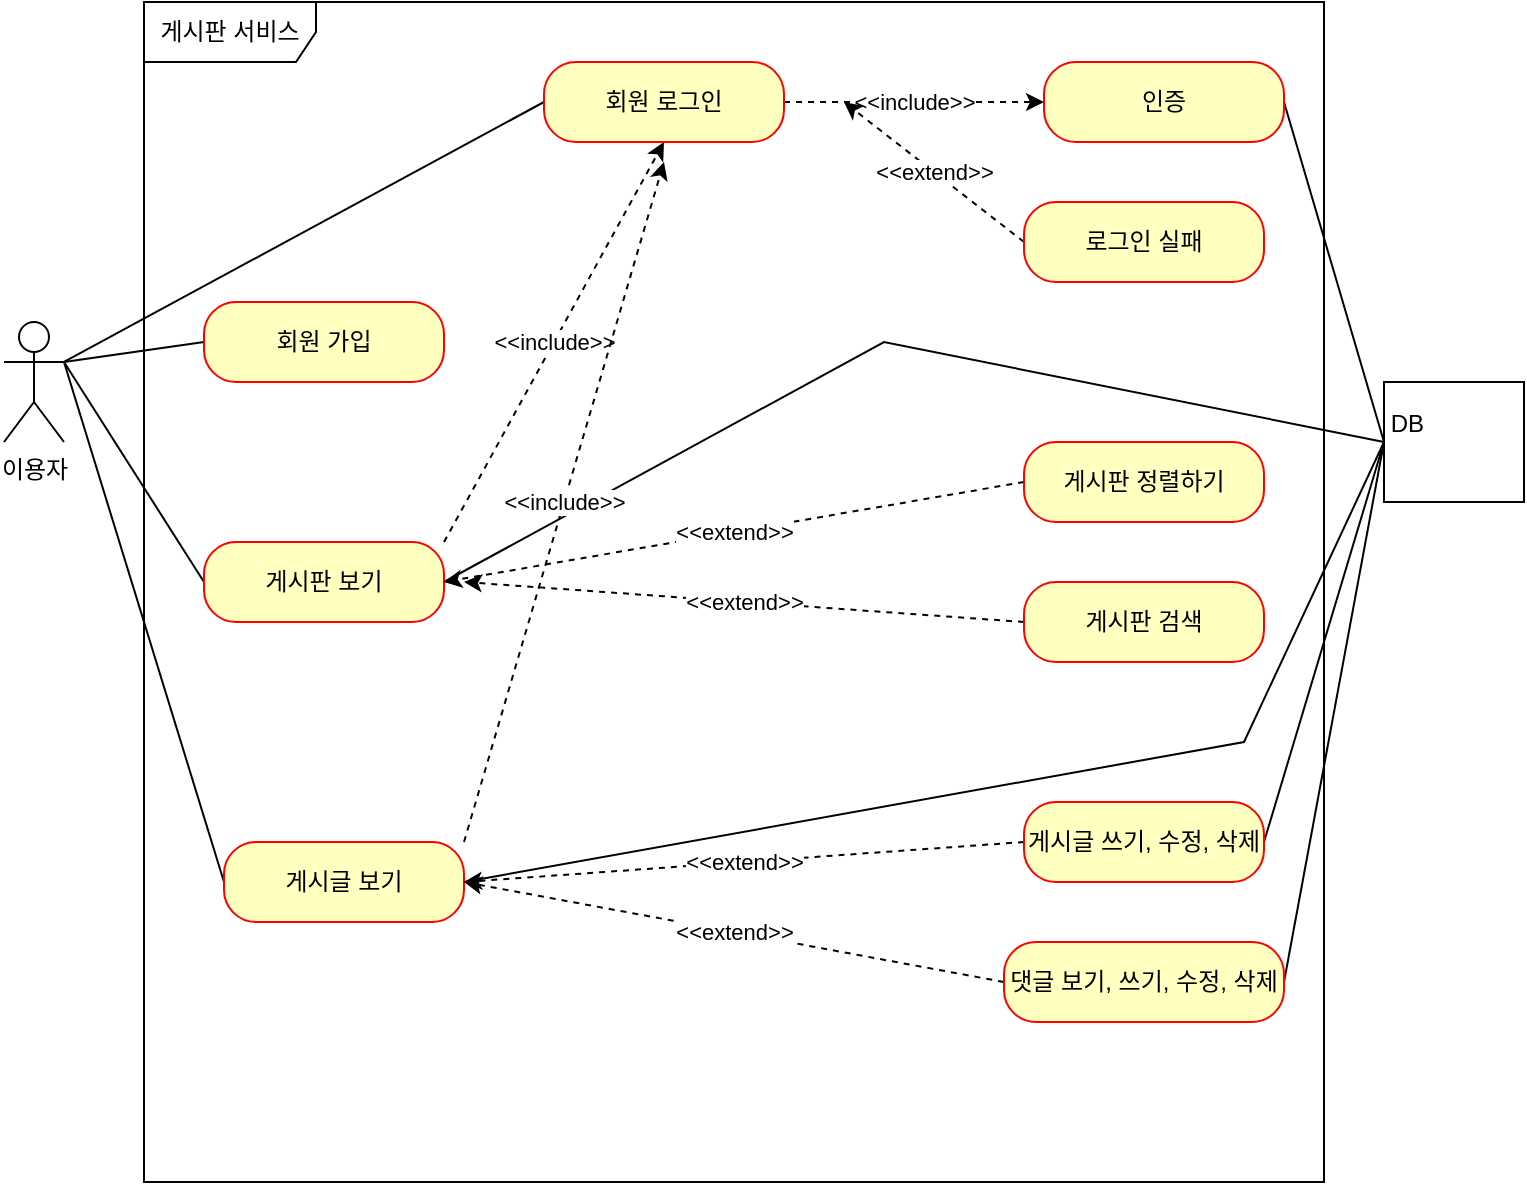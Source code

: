 <mxfile version="20.2.3" type="github">
  <diagram id="Bz5ATsaenuPODiu2Aiwq" name="페이지-1">
    <mxGraphModel dx="946" dy="589" grid="1" gridSize="10" guides="1" tooltips="1" connect="1" arrows="1" fold="1" page="1" pageScale="1" pageWidth="827" pageHeight="1169" math="0" shadow="0">
      <root>
        <mxCell id="0" />
        <mxCell id="1" parent="0" />
        <mxCell id="K9cWArxIHYqjQkeE0rk5-1" value="이용자" style="shape=umlActor;verticalLabelPosition=bottom;verticalAlign=top;html=1;" parent="1" vertex="1">
          <mxGeometry x="30" y="180" width="30" height="60" as="geometry" />
        </mxCell>
        <mxCell id="K9cWArxIHYqjQkeE0rk5-2" value="게시판 서비스" style="shape=umlFrame;whiteSpace=wrap;html=1;width=86;height=30;" parent="1" vertex="1">
          <mxGeometry x="100" y="20" width="590" height="590" as="geometry" />
        </mxCell>
        <mxCell id="K9cWArxIHYqjQkeE0rk5-14" style="rounded=0;orthogonalLoop=1;jettySize=auto;html=1;exitX=0;exitY=0.5;exitDx=0;exitDy=0;entryX=1;entryY=0.333;entryDx=0;entryDy=0;entryPerimeter=0;endArrow=none;endFill=0;" parent="1" source="K9cWArxIHYqjQkeE0rk5-3" target="K9cWArxIHYqjQkeE0rk5-1" edge="1">
          <mxGeometry relative="1" as="geometry" />
        </mxCell>
        <mxCell id="K9cWArxIHYqjQkeE0rk5-3" value="회원 가입" style="rounded=1;whiteSpace=wrap;html=1;arcSize=40;fontColor=#000000;fillColor=#ffffc0;strokeColor=#ff0000;" parent="1" vertex="1">
          <mxGeometry x="130" y="170" width="120" height="40" as="geometry" />
        </mxCell>
        <mxCell id="K9cWArxIHYqjQkeE0rk5-17" style="edgeStyle=none;rounded=0;orthogonalLoop=1;jettySize=auto;html=1;exitX=0;exitY=0.5;exitDx=0;exitDy=0;endArrow=none;endFill=0;" parent="1" source="K9cWArxIHYqjQkeE0rk5-5" edge="1">
          <mxGeometry relative="1" as="geometry">
            <mxPoint x="60" y="200" as="targetPoint" />
          </mxGeometry>
        </mxCell>
        <mxCell id="K9cWArxIHYqjQkeE0rk5-22" value="&amp;lt;&amp;lt;include&amp;gt;&amp;gt;" style="edgeStyle=none;rounded=0;orthogonalLoop=1;jettySize=auto;html=1;exitX=1;exitY=0;exitDx=0;exitDy=0;entryX=0.5;entryY=1;entryDx=0;entryDy=0;dashed=1;endArrow=classic;endFill=1;" parent="1" source="K9cWArxIHYqjQkeE0rk5-5" target="K9cWArxIHYqjQkeE0rk5-7" edge="1">
          <mxGeometry relative="1" as="geometry" />
        </mxCell>
        <mxCell id="wVTX9UoR9pUi7eftC_m_-5" style="edgeStyle=none;rounded=0;orthogonalLoop=1;jettySize=auto;html=1;exitX=1;exitY=0.5;exitDx=0;exitDy=0;endArrow=none;endFill=0;" edge="1" parent="1" source="K9cWArxIHYqjQkeE0rk5-5">
          <mxGeometry relative="1" as="geometry">
            <mxPoint x="720" y="240" as="targetPoint" />
            <Array as="points">
              <mxPoint x="470" y="190" />
            </Array>
          </mxGeometry>
        </mxCell>
        <mxCell id="K9cWArxIHYqjQkeE0rk5-5" value="게시판 보기" style="rounded=1;whiteSpace=wrap;html=1;arcSize=40;fontColor=#000000;fillColor=#ffffc0;strokeColor=#ff0000;" parent="1" vertex="1">
          <mxGeometry x="130" y="290" width="120" height="40" as="geometry" />
        </mxCell>
        <mxCell id="K9cWArxIHYqjQkeE0rk5-18" style="edgeStyle=none;rounded=0;orthogonalLoop=1;jettySize=auto;html=1;exitX=0;exitY=0.5;exitDx=0;exitDy=0;endArrow=none;endFill=0;" parent="1" source="K9cWArxIHYqjQkeE0rk5-6" edge="1">
          <mxGeometry relative="1" as="geometry">
            <mxPoint x="60" y="200" as="targetPoint" />
          </mxGeometry>
        </mxCell>
        <mxCell id="K9cWArxIHYqjQkeE0rk5-23" value="&amp;lt;&amp;lt;include&amp;gt;&amp;gt;" style="edgeStyle=none;rounded=0;orthogonalLoop=1;jettySize=auto;html=1;exitX=1;exitY=0;exitDx=0;exitDy=0;dashed=1;endArrow=classic;endFill=1;" parent="1" source="K9cWArxIHYqjQkeE0rk5-6" edge="1">
          <mxGeometry relative="1" as="geometry">
            <mxPoint x="360" y="100" as="targetPoint" />
          </mxGeometry>
        </mxCell>
        <mxCell id="wVTX9UoR9pUi7eftC_m_-4" style="edgeStyle=none;rounded=0;orthogonalLoop=1;jettySize=auto;html=1;exitX=1;exitY=0.5;exitDx=0;exitDy=0;entryX=0;entryY=0.5;entryDx=0;entryDy=0;endArrow=none;endFill=0;" edge="1" parent="1" source="K9cWArxIHYqjQkeE0rk5-6" target="wVTX9UoR9pUi7eftC_m_-1">
          <mxGeometry relative="1" as="geometry">
            <Array as="points">
              <mxPoint x="650" y="390" />
            </Array>
          </mxGeometry>
        </mxCell>
        <mxCell id="K9cWArxIHYqjQkeE0rk5-6" value="게시글 보기" style="rounded=1;whiteSpace=wrap;html=1;arcSize=40;fontColor=#000000;fillColor=#ffffc0;strokeColor=#ff0000;" parent="1" vertex="1">
          <mxGeometry x="140" y="440" width="120" height="40" as="geometry" />
        </mxCell>
        <mxCell id="K9cWArxIHYqjQkeE0rk5-16" style="edgeStyle=none;rounded=0;orthogonalLoop=1;jettySize=auto;html=1;exitX=0;exitY=0.5;exitDx=0;exitDy=0;entryX=1;entryY=0.333;entryDx=0;entryDy=0;entryPerimeter=0;endArrow=none;endFill=0;" parent="1" source="K9cWArxIHYqjQkeE0rk5-7" target="K9cWArxIHYqjQkeE0rk5-1" edge="1">
          <mxGeometry relative="1" as="geometry" />
        </mxCell>
        <mxCell id="K9cWArxIHYqjQkeE0rk5-19" value="&amp;lt;&amp;lt;include&amp;gt;&amp;gt;" style="edgeStyle=none;rounded=0;orthogonalLoop=1;jettySize=auto;html=1;exitX=1;exitY=0.5;exitDx=0;exitDy=0;entryX=0;entryY=0.5;entryDx=0;entryDy=0;endArrow=classic;endFill=1;dashed=1;" parent="1" source="K9cWArxIHYqjQkeE0rk5-7" target="K9cWArxIHYqjQkeE0rk5-8" edge="1">
          <mxGeometry relative="1" as="geometry" />
        </mxCell>
        <mxCell id="K9cWArxIHYqjQkeE0rk5-7" value="회원 로그인" style="rounded=1;whiteSpace=wrap;html=1;arcSize=40;fontColor=#000000;fillColor=#ffffc0;strokeColor=#ff0000;" parent="1" vertex="1">
          <mxGeometry x="300" y="50" width="120" height="40" as="geometry" />
        </mxCell>
        <mxCell id="wVTX9UoR9pUi7eftC_m_-3" style="rounded=0;orthogonalLoop=1;jettySize=auto;html=1;exitX=1;exitY=0.5;exitDx=0;exitDy=0;entryX=0;entryY=0.5;entryDx=0;entryDy=0;endArrow=none;endFill=0;" edge="1" parent="1" source="K9cWArxIHYqjQkeE0rk5-8" target="wVTX9UoR9pUi7eftC_m_-1">
          <mxGeometry relative="1" as="geometry" />
        </mxCell>
        <mxCell id="K9cWArxIHYqjQkeE0rk5-8" value="인증" style="rounded=1;whiteSpace=wrap;html=1;arcSize=40;fontColor=#000000;fillColor=#ffffc0;strokeColor=#ff0000;" parent="1" vertex="1">
          <mxGeometry x="550" y="50" width="120" height="40" as="geometry" />
        </mxCell>
        <mxCell id="K9cWArxIHYqjQkeE0rk5-20" value="&amp;lt;&amp;lt;extend&amp;gt;&amp;gt;" style="edgeStyle=none;rounded=0;orthogonalLoop=1;jettySize=auto;html=1;exitX=0;exitY=0.5;exitDx=0;exitDy=0;endArrow=classic;endFill=1;dashed=1;" parent="1" source="K9cWArxIHYqjQkeE0rk5-9" edge="1">
          <mxGeometry relative="1" as="geometry">
            <mxPoint x="450" y="70" as="targetPoint" />
          </mxGeometry>
        </mxCell>
        <mxCell id="K9cWArxIHYqjQkeE0rk5-9" value="로그인 실패" style="rounded=1;whiteSpace=wrap;html=1;arcSize=40;fontColor=#000000;fillColor=#ffffc0;strokeColor=#ff0000;" parent="1" vertex="1">
          <mxGeometry x="540" y="120" width="120" height="40" as="geometry" />
        </mxCell>
        <mxCell id="K9cWArxIHYqjQkeE0rk5-24" value="&amp;lt;&amp;lt;extend&amp;gt;&amp;gt;" style="edgeStyle=none;rounded=0;orthogonalLoop=1;jettySize=auto;html=1;exitX=0;exitY=0.5;exitDx=0;exitDy=0;entryX=1;entryY=0.5;entryDx=0;entryDy=0;dashed=1;endArrow=classic;endFill=1;" parent="1" source="K9cWArxIHYqjQkeE0rk5-10" target="K9cWArxIHYqjQkeE0rk5-5" edge="1">
          <mxGeometry relative="1" as="geometry" />
        </mxCell>
        <mxCell id="K9cWArxIHYqjQkeE0rk5-10" value="게시판 정렬하기" style="rounded=1;whiteSpace=wrap;html=1;arcSize=40;fontColor=#000000;fillColor=#ffffc0;strokeColor=#ff0000;" parent="1" vertex="1">
          <mxGeometry x="540" y="240" width="120" height="40" as="geometry" />
        </mxCell>
        <mxCell id="K9cWArxIHYqjQkeE0rk5-25" value="&amp;lt;&amp;lt;extend&amp;gt;&amp;gt;" style="edgeStyle=none;rounded=0;orthogonalLoop=1;jettySize=auto;html=1;exitX=0;exitY=0.5;exitDx=0;exitDy=0;dashed=1;endArrow=classic;endFill=1;" parent="1" source="K9cWArxIHYqjQkeE0rk5-11" edge="1">
          <mxGeometry relative="1" as="geometry">
            <mxPoint x="260" y="310" as="targetPoint" />
          </mxGeometry>
        </mxCell>
        <mxCell id="K9cWArxIHYqjQkeE0rk5-11" value="게시판 검색" style="rounded=1;whiteSpace=wrap;html=1;arcSize=40;fontColor=#000000;fillColor=#ffffc0;strokeColor=#ff0000;" parent="1" vertex="1">
          <mxGeometry x="540" y="310" width="120" height="40" as="geometry" />
        </mxCell>
        <mxCell id="K9cWArxIHYqjQkeE0rk5-26" value="&amp;lt;&amp;lt;extend&amp;gt;&amp;gt;" style="edgeStyle=none;rounded=0;orthogonalLoop=1;jettySize=auto;html=1;exitX=0;exitY=0.5;exitDx=0;exitDy=0;entryX=1;entryY=0.5;entryDx=0;entryDy=0;dashed=1;endArrow=classic;endFill=1;" parent="1" source="K9cWArxIHYqjQkeE0rk5-12" target="K9cWArxIHYqjQkeE0rk5-6" edge="1">
          <mxGeometry relative="1" as="geometry" />
        </mxCell>
        <mxCell id="wVTX9UoR9pUi7eftC_m_-6" style="edgeStyle=none;rounded=0;orthogonalLoop=1;jettySize=auto;html=1;exitX=1;exitY=0.5;exitDx=0;exitDy=0;endArrow=none;endFill=0;" edge="1" parent="1" source="K9cWArxIHYqjQkeE0rk5-12">
          <mxGeometry relative="1" as="geometry">
            <mxPoint x="720" y="240" as="targetPoint" />
          </mxGeometry>
        </mxCell>
        <mxCell id="K9cWArxIHYqjQkeE0rk5-12" value="게시글 쓰기, 수정, 삭제" style="rounded=1;whiteSpace=wrap;html=1;arcSize=40;fontColor=#000000;fillColor=#ffffc0;strokeColor=#ff0000;" parent="1" vertex="1">
          <mxGeometry x="540" y="420" width="120" height="40" as="geometry" />
        </mxCell>
        <mxCell id="K9cWArxIHYqjQkeE0rk5-27" value="&amp;lt;&amp;lt;extend&amp;gt;&amp;gt;" style="edgeStyle=none;rounded=0;orthogonalLoop=1;jettySize=auto;html=1;exitX=0;exitY=0.5;exitDx=0;exitDy=0;dashed=1;endArrow=classic;endFill=1;" parent="1" source="K9cWArxIHYqjQkeE0rk5-13" edge="1">
          <mxGeometry relative="1" as="geometry">
            <mxPoint x="260" y="460" as="targetPoint" />
          </mxGeometry>
        </mxCell>
        <mxCell id="wVTX9UoR9pUi7eftC_m_-7" style="edgeStyle=none;rounded=0;orthogonalLoop=1;jettySize=auto;html=1;exitX=1;exitY=0.5;exitDx=0;exitDy=0;endArrow=none;endFill=0;entryX=1;entryY=0.5;entryDx=0;entryDy=0;" edge="1" parent="1" target="K9cWArxIHYqjQkeE0rk5-13">
          <mxGeometry relative="1" as="geometry">
            <mxPoint x="720" y="240" as="sourcePoint" />
          </mxGeometry>
        </mxCell>
        <mxCell id="K9cWArxIHYqjQkeE0rk5-13" value="댓글 보기, 쓰기, 수정, 삭제" style="rounded=1;whiteSpace=wrap;html=1;arcSize=40;fontColor=#000000;fillColor=#ffffc0;strokeColor=#ff0000;" parent="1" vertex="1">
          <mxGeometry x="530" y="490" width="140" height="40" as="geometry" />
        </mxCell>
        <mxCell id="wVTX9UoR9pUi7eftC_m_-1" value="&lt;b&gt;&lt;br&gt;&lt;/b&gt;&lt;span style=&quot;white-space: pre;&quot;&gt;	&lt;/span&gt;DB" style="align=left;overflow=fill;html=1;dropTarget=0;" vertex="1" parent="1">
          <mxGeometry x="720" y="210" width="70" height="60" as="geometry" />
        </mxCell>
      </root>
    </mxGraphModel>
  </diagram>
</mxfile>
